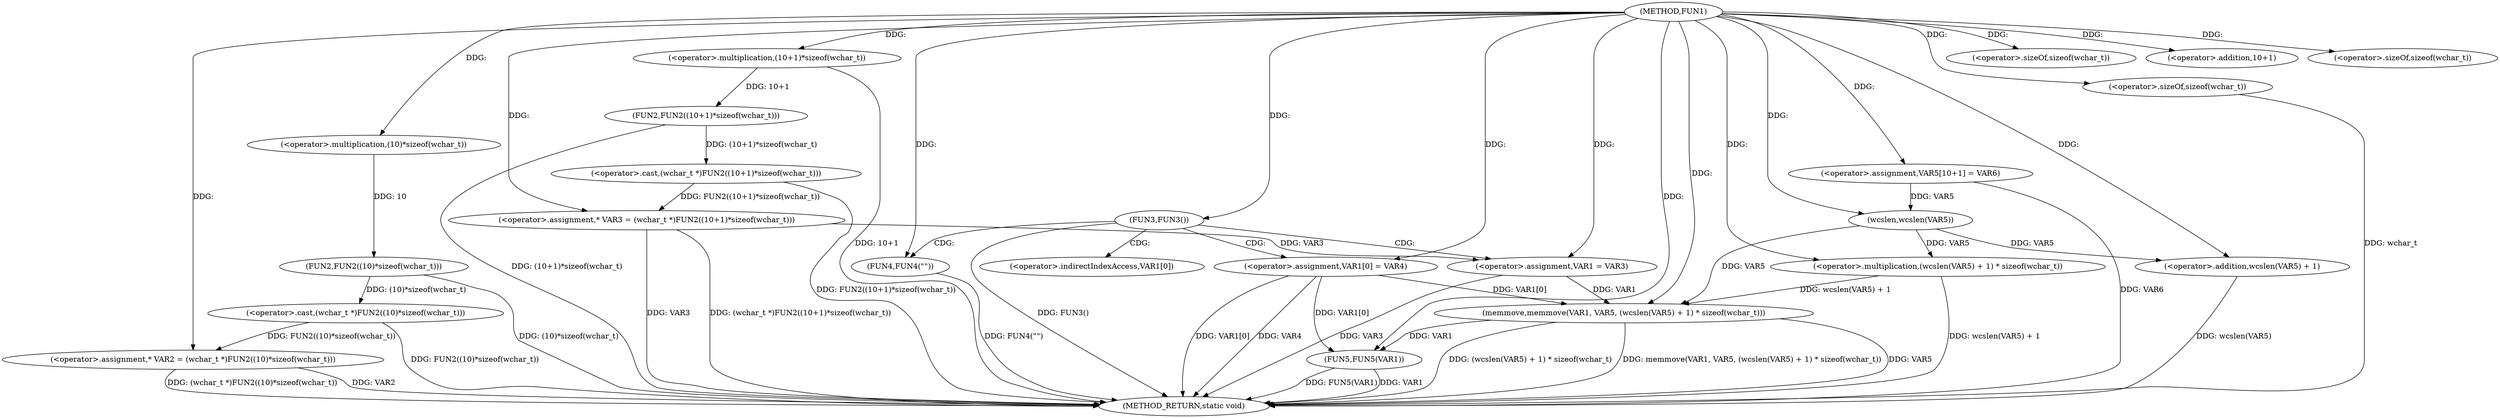 digraph FUN1 {  
"1000100" [label = "(METHOD,FUN1)" ]
"1000157" [label = "(METHOD_RETURN,static void)" ]
"1000104" [label = "(<operator>.assignment,* VAR2 = (wchar_t *)FUN2((10)*sizeof(wchar_t)))" ]
"1000106" [label = "(<operator>.cast,(wchar_t *)FUN2((10)*sizeof(wchar_t)))" ]
"1000108" [label = "(FUN2,FUN2((10)*sizeof(wchar_t)))" ]
"1000109" [label = "(<operator>.multiplication,(10)*sizeof(wchar_t))" ]
"1000111" [label = "(<operator>.sizeOf,sizeof(wchar_t))" ]
"1000114" [label = "(<operator>.assignment,* VAR3 = (wchar_t *)FUN2((10+1)*sizeof(wchar_t)))" ]
"1000116" [label = "(<operator>.cast,(wchar_t *)FUN2((10+1)*sizeof(wchar_t)))" ]
"1000118" [label = "(FUN2,FUN2((10+1)*sizeof(wchar_t)))" ]
"1000119" [label = "(<operator>.multiplication,(10+1)*sizeof(wchar_t))" ]
"1000120" [label = "(<operator>.addition,10+1)" ]
"1000123" [label = "(<operator>.sizeOf,sizeof(wchar_t))" ]
"1000126" [label = "(FUN3,FUN3())" ]
"1000128" [label = "(FUN4,FUN4(\"\"))" ]
"1000132" [label = "(<operator>.assignment,VAR1 = VAR3)" ]
"1000135" [label = "(<operator>.assignment,VAR1[0] = VAR4)" ]
"1000142" [label = "(<operator>.assignment,VAR5[10+1] = VAR6)" ]
"1000145" [label = "(memmove,memmove(VAR1, VAR5, (wcslen(VAR5) + 1) * sizeof(wchar_t)))" ]
"1000148" [label = "(<operator>.multiplication,(wcslen(VAR5) + 1) * sizeof(wchar_t))" ]
"1000149" [label = "(<operator>.addition,wcslen(VAR5) + 1)" ]
"1000150" [label = "(wcslen,wcslen(VAR5))" ]
"1000153" [label = "(<operator>.sizeOf,sizeof(wchar_t))" ]
"1000155" [label = "(FUN5,FUN5(VAR1))" ]
"1000136" [label = "(<operator>.indirectIndexAccess,VAR1[0])" ]
  "1000126" -> "1000157"  [ label = "DDG: FUN3()"] 
  "1000106" -> "1000157"  [ label = "DDG: FUN2((10)*sizeof(wchar_t))"] 
  "1000104" -> "1000157"  [ label = "DDG: VAR2"] 
  "1000114" -> "1000157"  [ label = "DDG: VAR3"] 
  "1000116" -> "1000157"  [ label = "DDG: FUN2((10+1)*sizeof(wchar_t))"] 
  "1000153" -> "1000157"  [ label = "DDG: wchar_t"] 
  "1000149" -> "1000157"  [ label = "DDG: wcslen(VAR5)"] 
  "1000118" -> "1000157"  [ label = "DDG: (10+1)*sizeof(wchar_t)"] 
  "1000135" -> "1000157"  [ label = "DDG: VAR4"] 
  "1000155" -> "1000157"  [ label = "DDG: FUN5(VAR1)"] 
  "1000142" -> "1000157"  [ label = "DDG: VAR6"] 
  "1000132" -> "1000157"  [ label = "DDG: VAR3"] 
  "1000148" -> "1000157"  [ label = "DDG: wcslen(VAR5) + 1"] 
  "1000145" -> "1000157"  [ label = "DDG: (wcslen(VAR5) + 1) * sizeof(wchar_t)"] 
  "1000119" -> "1000157"  [ label = "DDG: 10+1"] 
  "1000135" -> "1000157"  [ label = "DDG: VAR1[0]"] 
  "1000145" -> "1000157"  [ label = "DDG: memmove(VAR1, VAR5, (wcslen(VAR5) + 1) * sizeof(wchar_t))"] 
  "1000128" -> "1000157"  [ label = "DDG: FUN4(\"\")"] 
  "1000155" -> "1000157"  [ label = "DDG: VAR1"] 
  "1000145" -> "1000157"  [ label = "DDG: VAR5"] 
  "1000114" -> "1000157"  [ label = "DDG: (wchar_t *)FUN2((10+1)*sizeof(wchar_t))"] 
  "1000104" -> "1000157"  [ label = "DDG: (wchar_t *)FUN2((10)*sizeof(wchar_t))"] 
  "1000108" -> "1000157"  [ label = "DDG: (10)*sizeof(wchar_t)"] 
  "1000106" -> "1000104"  [ label = "DDG: FUN2((10)*sizeof(wchar_t))"] 
  "1000100" -> "1000104"  [ label = "DDG: "] 
  "1000108" -> "1000106"  [ label = "DDG: (10)*sizeof(wchar_t)"] 
  "1000109" -> "1000108"  [ label = "DDG: 10"] 
  "1000100" -> "1000109"  [ label = "DDG: "] 
  "1000100" -> "1000111"  [ label = "DDG: "] 
  "1000116" -> "1000114"  [ label = "DDG: FUN2((10+1)*sizeof(wchar_t))"] 
  "1000100" -> "1000114"  [ label = "DDG: "] 
  "1000118" -> "1000116"  [ label = "DDG: (10+1)*sizeof(wchar_t)"] 
  "1000119" -> "1000118"  [ label = "DDG: 10+1"] 
  "1000100" -> "1000119"  [ label = "DDG: "] 
  "1000100" -> "1000120"  [ label = "DDG: "] 
  "1000100" -> "1000123"  [ label = "DDG: "] 
  "1000100" -> "1000126"  [ label = "DDG: "] 
  "1000100" -> "1000128"  [ label = "DDG: "] 
  "1000114" -> "1000132"  [ label = "DDG: VAR3"] 
  "1000100" -> "1000132"  [ label = "DDG: "] 
  "1000100" -> "1000135"  [ label = "DDG: "] 
  "1000100" -> "1000142"  [ label = "DDG: "] 
  "1000132" -> "1000145"  [ label = "DDG: VAR1"] 
  "1000135" -> "1000145"  [ label = "DDG: VAR1[0]"] 
  "1000100" -> "1000145"  [ label = "DDG: "] 
  "1000150" -> "1000145"  [ label = "DDG: VAR5"] 
  "1000148" -> "1000145"  [ label = "DDG: wcslen(VAR5) + 1"] 
  "1000150" -> "1000148"  [ label = "DDG: VAR5"] 
  "1000100" -> "1000148"  [ label = "DDG: "] 
  "1000150" -> "1000149"  [ label = "DDG: VAR5"] 
  "1000142" -> "1000150"  [ label = "DDG: VAR5"] 
  "1000100" -> "1000150"  [ label = "DDG: "] 
  "1000100" -> "1000149"  [ label = "DDG: "] 
  "1000100" -> "1000153"  [ label = "DDG: "] 
  "1000135" -> "1000155"  [ label = "DDG: VAR1[0]"] 
  "1000145" -> "1000155"  [ label = "DDG: VAR1"] 
  "1000100" -> "1000155"  [ label = "DDG: "] 
  "1000126" -> "1000132"  [ label = "CDG: "] 
  "1000126" -> "1000128"  [ label = "CDG: "] 
  "1000126" -> "1000136"  [ label = "CDG: "] 
  "1000126" -> "1000135"  [ label = "CDG: "] 
}

